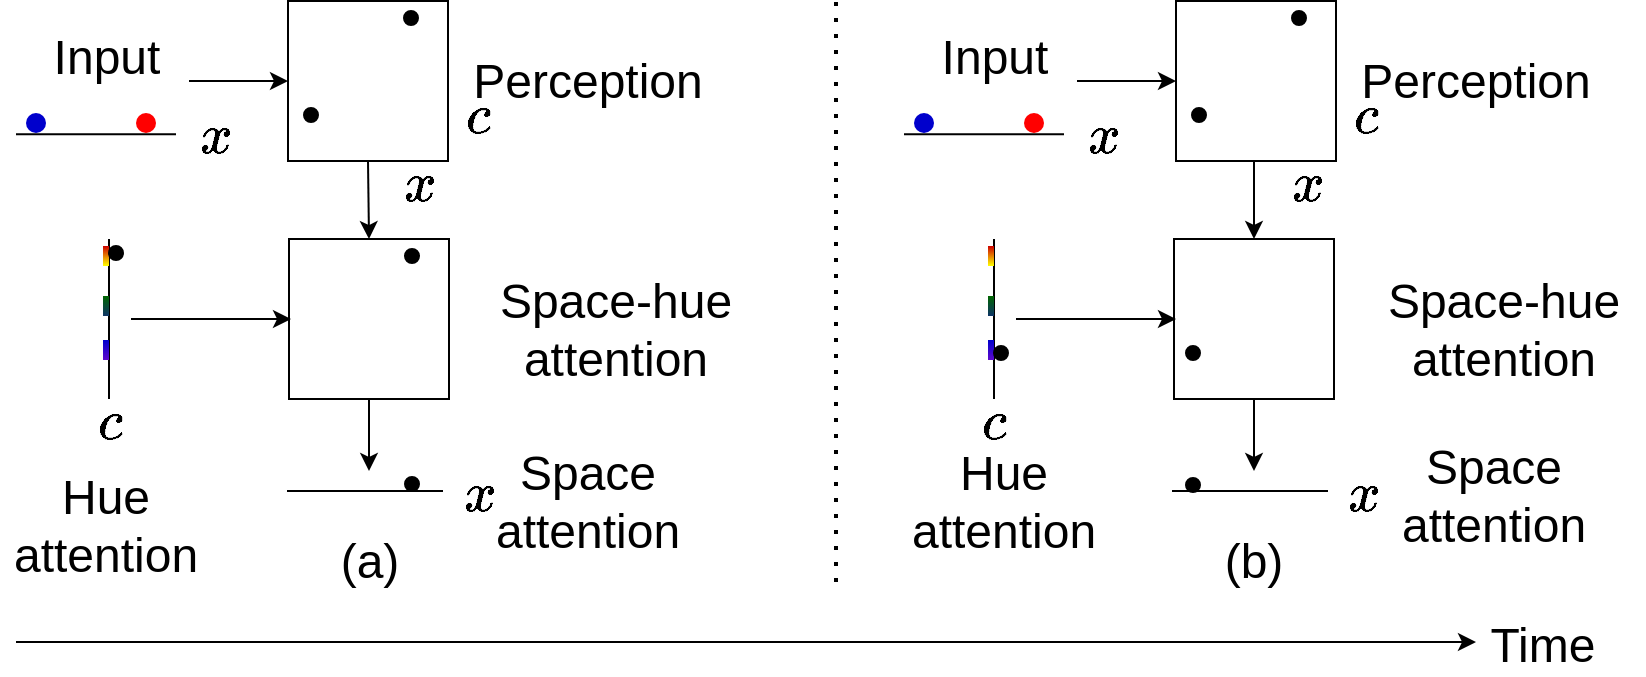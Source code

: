 <mxfile version="16.6.1" type="device"><diagram id="v_VrZD7ITycxMHBRsKKz" name="Page-1"><mxGraphModel dx="2031" dy="1091" grid="1" gridSize="10" guides="1" tooltips="1" connect="1" arrows="1" fold="1" page="1" pageScale="1" pageWidth="850" pageHeight="1100" math="1" shadow="0"><root><mxCell id="0"/><mxCell id="1" parent="0"/><mxCell id="_bo0m8H5xFxL1Oj7N9pg-73" value="" style="endArrow=none;html=1;rounded=0;entryX=0;entryY=0;entryDx=0;entryDy=0;exitX=0;exitY=1;exitDx=0;exitDy=0;startArrow=none;" parent="1" edge="1"><mxGeometry width="50" height="50" relative="1" as="geometry"><mxPoint x="56.5" y="198.5" as="sourcePoint"/><mxPoint x="56.5" y="158.5" as="targetPoint"/></mxGeometry></mxCell><mxCell id="_bo0m8H5xFxL1Oj7N9pg-74" value="" style="whiteSpace=wrap;html=1;aspect=fixed;" parent="1" vertex="1"><mxGeometry x="146.5" y="158.5" width="80" height="80" as="geometry"/></mxCell><mxCell id="_bo0m8H5xFxL1Oj7N9pg-75" value="" style="endArrow=none;html=1;rounded=0;entryX=0;entryY=0;entryDx=0;entryDy=0;exitX=0;exitY=1;exitDx=0;exitDy=0;" parent="1" edge="1"><mxGeometry width="50" height="50" relative="1" as="geometry"><mxPoint x="56.5" y="238.5" as="sourcePoint"/><mxPoint x="56.5" y="188.5" as="targetPoint"/></mxGeometry></mxCell><mxCell id="_bo0m8H5xFxL1Oj7N9pg-76" value="" style="endArrow=classic;html=1;rounded=0;exitX=1;exitY=0.5;exitDx=0;exitDy=0;entryX=0;entryY=0.5;entryDx=0;entryDy=0;" parent="1" edge="1"><mxGeometry width="50" height="50" relative="1" as="geometry"><mxPoint x="67.5" y="198.5" as="sourcePoint"/><mxPoint x="147.5" y="198.5" as="targetPoint"/></mxGeometry></mxCell><mxCell id="_bo0m8H5xFxL1Oj7N9pg-77" value="&lt;font style=&quot;font-size: 24px&quot;&gt;$$x$$&lt;/font&gt;" style="text;html=1;strokeColor=none;fillColor=none;align=center;verticalAlign=middle;whiteSpace=wrap;rounded=0;" parent="1" vertex="1"><mxGeometry x="226.5" y="274.5" width="30" height="24" as="geometry"/></mxCell><mxCell id="_bo0m8H5xFxL1Oj7N9pg-78" value="&lt;font style=&quot;font-size: 24px&quot;&gt;$$c$$&lt;/font&gt;" style="text;html=1;strokeColor=none;fillColor=none;align=center;verticalAlign=middle;whiteSpace=wrap;rounded=0;" parent="1" vertex="1"><mxGeometry x="41.5" y="238.5" width="30" height="24" as="geometry"/></mxCell><mxCell id="_bo0m8H5xFxL1Oj7N9pg-79" value="" style="rounded=0;whiteSpace=wrap;html=1;strokeColor=none;fillColor=#CC0000;gradientColor=#FFFF00;rotation=0;" parent="1" vertex="1"><mxGeometry x="53.5" y="162" width="3" height="10" as="geometry"/></mxCell><mxCell id="_bo0m8H5xFxL1Oj7N9pg-80" value="" style="rounded=0;whiteSpace=wrap;html=1;strokeColor=none;fillColor=#006600;gradientColor=#0E3466;rotation=0;" parent="1" vertex="1"><mxGeometry x="53.5" y="187" width="3" height="10" as="geometry"/></mxCell><mxCell id="_bo0m8H5xFxL1Oj7N9pg-81" value="" style="rounded=0;whiteSpace=wrap;html=1;strokeColor=none;fillColor=#0000CC;gradientColor=#5E0ACC;rotation=0;" parent="1" vertex="1"><mxGeometry x="53.5" y="209" width="3" height="10" as="geometry"/></mxCell><mxCell id="_bo0m8H5xFxL1Oj7N9pg-82" value="" style="endArrow=none;html=1;rounded=0;entryX=0;entryY=0;entryDx=0;entryDy=0;" parent="1" edge="1"><mxGeometry width="50" height="50" relative="1" as="geometry"><mxPoint x="223.5" y="284.5" as="sourcePoint"/><mxPoint x="145.5" y="284.5" as="targetPoint"/></mxGeometry></mxCell><mxCell id="_bo0m8H5xFxL1Oj7N9pg-83" value="" style="endArrow=none;html=1;rounded=0;entryX=0.5;entryY=1;entryDx=0;entryDy=0;startArrow=classic;startFill=1;endFill=0;" parent="1" target="_bo0m8H5xFxL1Oj7N9pg-74" edge="1"><mxGeometry width="50" height="50" relative="1" as="geometry"><mxPoint x="186.5" y="274.5" as="sourcePoint"/><mxPoint x="144.5" y="314.5" as="targetPoint"/></mxGeometry></mxCell><mxCell id="_bo0m8H5xFxL1Oj7N9pg-84" value="" style="ellipse;whiteSpace=wrap;html=1;aspect=fixed;fillColor=#000000;" parent="1" vertex="1"><mxGeometry x="56.5" y="162" width="7" height="7" as="geometry"/></mxCell><mxCell id="_bo0m8H5xFxL1Oj7N9pg-89" value="" style="ellipse;whiteSpace=wrap;html=1;aspect=fixed;fillColor=#000000;" parent="1" vertex="1"><mxGeometry x="204.5" y="163.5" width="7" height="7" as="geometry"/></mxCell><mxCell id="_bo0m8H5xFxL1Oj7N9pg-91" value="" style="ellipse;whiteSpace=wrap;html=1;aspect=fixed;fillColor=#000000;" parent="1" vertex="1"><mxGeometry x="204.5" y="277.5" width="7" height="7" as="geometry"/></mxCell><mxCell id="_bo0m8H5xFxL1Oj7N9pg-92" value="" style="endArrow=none;html=1;rounded=0;entryX=0;entryY=0;entryDx=0;entryDy=0;exitX=0;exitY=1;exitDx=0;exitDy=0;startArrow=none;" parent="1" edge="1"><mxGeometry width="50" height="50" relative="1" as="geometry"><mxPoint x="499" y="198.5" as="sourcePoint"/><mxPoint x="499" y="158.5" as="targetPoint"/></mxGeometry></mxCell><mxCell id="_bo0m8H5xFxL1Oj7N9pg-93" value="" style="whiteSpace=wrap;html=1;aspect=fixed;" parent="1" vertex="1"><mxGeometry x="589" y="158.5" width="80" height="80" as="geometry"/></mxCell><mxCell id="_bo0m8H5xFxL1Oj7N9pg-94" value="" style="endArrow=none;html=1;rounded=0;entryX=0;entryY=0;entryDx=0;entryDy=0;exitX=0;exitY=1;exitDx=0;exitDy=0;" parent="1" edge="1"><mxGeometry width="50" height="50" relative="1" as="geometry"><mxPoint x="499" y="238.5" as="sourcePoint"/><mxPoint x="499" y="188.5" as="targetPoint"/></mxGeometry></mxCell><mxCell id="_bo0m8H5xFxL1Oj7N9pg-95" value="" style="endArrow=classic;html=1;rounded=0;exitX=1;exitY=0.5;exitDx=0;exitDy=0;entryX=0;entryY=0.5;entryDx=0;entryDy=0;" parent="1" edge="1"><mxGeometry width="50" height="50" relative="1" as="geometry"><mxPoint x="510" y="198.5" as="sourcePoint"/><mxPoint x="590" y="198.5" as="targetPoint"/></mxGeometry></mxCell><mxCell id="_bo0m8H5xFxL1Oj7N9pg-96" value="&lt;font style=&quot;font-size: 24px&quot;&gt;$$x$$&lt;/font&gt;" style="text;html=1;strokeColor=none;fillColor=none;align=center;verticalAlign=middle;whiteSpace=wrap;rounded=0;" parent="1" vertex="1"><mxGeometry x="669" y="274.5" width="30" height="24" as="geometry"/></mxCell><mxCell id="_bo0m8H5xFxL1Oj7N9pg-97" value="&lt;font style=&quot;font-size: 24px&quot;&gt;$$c$$&lt;/font&gt;" style="text;html=1;strokeColor=none;fillColor=none;align=center;verticalAlign=middle;whiteSpace=wrap;rounded=0;" parent="1" vertex="1"><mxGeometry x="484" y="238.5" width="30" height="24" as="geometry"/></mxCell><mxCell id="_bo0m8H5xFxL1Oj7N9pg-98" value="" style="rounded=0;whiteSpace=wrap;html=1;strokeColor=none;fillColor=#CC0000;gradientColor=#FFFF00;rotation=0;" parent="1" vertex="1"><mxGeometry x="496" y="162" width="3" height="10" as="geometry"/></mxCell><mxCell id="_bo0m8H5xFxL1Oj7N9pg-99" value="" style="rounded=0;whiteSpace=wrap;html=1;strokeColor=none;fillColor=#006600;gradientColor=#0E3466;rotation=0;" parent="1" vertex="1"><mxGeometry x="496" y="187" width="3" height="10" as="geometry"/></mxCell><mxCell id="_bo0m8H5xFxL1Oj7N9pg-100" value="" style="rounded=0;whiteSpace=wrap;html=1;strokeColor=none;fillColor=#0000CC;gradientColor=#5E0ACC;rotation=0;" parent="1" vertex="1"><mxGeometry x="496" y="209" width="3" height="10" as="geometry"/></mxCell><mxCell id="_bo0m8H5xFxL1Oj7N9pg-101" value="" style="endArrow=none;html=1;rounded=0;entryX=0;entryY=0;entryDx=0;entryDy=0;" parent="1" edge="1"><mxGeometry width="50" height="50" relative="1" as="geometry"><mxPoint x="666" y="284.5" as="sourcePoint"/><mxPoint x="588" y="284.5" as="targetPoint"/></mxGeometry></mxCell><mxCell id="_bo0m8H5xFxL1Oj7N9pg-102" value="" style="endArrow=none;html=1;rounded=0;entryX=0.5;entryY=1;entryDx=0;entryDy=0;startArrow=classic;startFill=1;endFill=0;" parent="1" target="_bo0m8H5xFxL1Oj7N9pg-93" edge="1"><mxGeometry width="50" height="50" relative="1" as="geometry"><mxPoint x="629" y="274.5" as="sourcePoint"/><mxPoint x="587" y="314.5" as="targetPoint"/></mxGeometry></mxCell><mxCell id="_bo0m8H5xFxL1Oj7N9pg-103" value="" style="ellipse;whiteSpace=wrap;html=1;aspect=fixed;fillColor=#000000;" parent="1" vertex="1"><mxGeometry x="499" y="212" width="7" height="7" as="geometry"/></mxCell><mxCell id="_bo0m8H5xFxL1Oj7N9pg-104" value="" style="ellipse;whiteSpace=wrap;html=1;aspect=fixed;fillColor=#000000;" parent="1" vertex="1"><mxGeometry x="595" y="212" width="7" height="7" as="geometry"/></mxCell><mxCell id="_bo0m8H5xFxL1Oj7N9pg-105" value="" style="ellipse;whiteSpace=wrap;html=1;aspect=fixed;fillColor=#000000;" parent="1" vertex="1"><mxGeometry x="595" y="278" width="7" height="7" as="geometry"/></mxCell><mxCell id="ZLjyRxedtVQE3z_vhVYg-1" style="edgeStyle=orthogonalEdgeStyle;rounded=0;orthogonalLoop=1;jettySize=auto;html=1;exitX=0.5;exitY=1;exitDx=0;exitDy=0;entryX=0.5;entryY=0;entryDx=0;entryDy=0;" edge="1" parent="1" source="_bo0m8H5xFxL1Oj7N9pg-107" target="_bo0m8H5xFxL1Oj7N9pg-74"><mxGeometry relative="1" as="geometry"/></mxCell><mxCell id="_bo0m8H5xFxL1Oj7N9pg-107" value="" style="whiteSpace=wrap;html=1;aspect=fixed;" parent="1" vertex="1"><mxGeometry x="146" y="39.5" width="80" height="80" as="geometry"/></mxCell><mxCell id="_bo0m8H5xFxL1Oj7N9pg-110" value="" style="ellipse;whiteSpace=wrap;html=1;aspect=fixed;fillColor=#000000;" parent="1" vertex="1"><mxGeometry x="154" y="93" width="7" height="7" as="geometry"/></mxCell><mxCell id="_bo0m8H5xFxL1Oj7N9pg-111" value="" style="ellipse;whiteSpace=wrap;html=1;aspect=fixed;fillColor=#000000;" parent="1" vertex="1"><mxGeometry x="204" y="44.5" width="7" height="7" as="geometry"/></mxCell><mxCell id="_bo0m8H5xFxL1Oj7N9pg-112" value="&lt;font style=&quot;font-size: 24px&quot;&gt;$$x$$&lt;/font&gt;" style="text;html=1;strokeColor=none;fillColor=none;align=center;verticalAlign=middle;whiteSpace=wrap;rounded=0;" parent="1" vertex="1"><mxGeometry x="196.5" y="119.5" width="30" height="24" as="geometry"/></mxCell><mxCell id="_bo0m8H5xFxL1Oj7N9pg-113" value="&lt;font style=&quot;font-size: 24px&quot;&gt;$$c$$&lt;/font&gt;" style="text;html=1;strokeColor=none;fillColor=none;align=center;verticalAlign=middle;whiteSpace=wrap;rounded=0;" parent="1" vertex="1"><mxGeometry x="226" y="86" width="30" height="24" as="geometry"/></mxCell><mxCell id="_bo0m8H5xFxL1Oj7N9pg-115" value="" style="endArrow=none;html=1;rounded=0;entryX=1;entryY=1;entryDx=0;entryDy=0;" parent="1" edge="1"><mxGeometry width="50" height="50" relative="1" as="geometry"><mxPoint x="10" y="106.17" as="sourcePoint"/><mxPoint x="90" y="106.17" as="targetPoint"/></mxGeometry></mxCell><mxCell id="_bo0m8H5xFxL1Oj7N9pg-116" value="" style="ellipse;whiteSpace=wrap;html=1;aspect=fixed;fillColor=#FF0000;strokeColor=none;" parent="1" vertex="1"><mxGeometry x="70" y="95.5" width="10" height="10" as="geometry"/></mxCell><mxCell id="_bo0m8H5xFxL1Oj7N9pg-117" value="" style="ellipse;whiteSpace=wrap;html=1;aspect=fixed;fillColor=#0000CC;strokeColor=none;" parent="1" vertex="1"><mxGeometry x="15" y="95.5" width="10" height="10" as="geometry"/></mxCell><mxCell id="_bo0m8H5xFxL1Oj7N9pg-119" value="&lt;font style=&quot;font-size: 24px&quot;&gt;$$x$$&lt;/font&gt;" style="text;html=1;strokeColor=none;fillColor=none;align=center;verticalAlign=middle;whiteSpace=wrap;rounded=0;" parent="1" vertex="1"><mxGeometry x="95" y="95.5" width="30" height="24" as="geometry"/></mxCell><mxCell id="_bo0m8H5xFxL1Oj7N9pg-125" value="&lt;font style=&quot;font-size: 24px&quot;&gt;Perception&lt;/font&gt;" style="text;html=1;strokeColor=none;fillColor=none;align=center;verticalAlign=middle;whiteSpace=wrap;rounded=0;" parent="1" vertex="1"><mxGeometry x="281" y="67.5" width="30" height="24" as="geometry"/></mxCell><mxCell id="ZLjyRxedtVQE3z_vhVYg-5" style="edgeStyle=orthogonalEdgeStyle;rounded=0;orthogonalLoop=1;jettySize=auto;html=1;exitX=1;exitY=1;exitDx=0;exitDy=0;entryX=0;entryY=0.5;entryDx=0;entryDy=0;" edge="1" parent="1" source="_bo0m8H5xFxL1Oj7N9pg-127" target="_bo0m8H5xFxL1Oj7N9pg-107"><mxGeometry relative="1" as="geometry"><Array as="points"><mxPoint x="97" y="80"/><mxPoint x="121" y="80"/></Array></mxGeometry></mxCell><mxCell id="_bo0m8H5xFxL1Oj7N9pg-127" value="&lt;font style=&quot;font-size: 24px&quot;&gt;Input&lt;/font&gt;" style="text;html=1;strokeColor=none;fillColor=none;align=center;verticalAlign=middle;whiteSpace=wrap;rounded=0;" parent="1" vertex="1"><mxGeometry x="13.5" y="55.5" width="83" height="24" as="geometry"/></mxCell><mxCell id="_bo0m8H5xFxL1Oj7N9pg-130" value="&lt;font style=&quot;font-size: 24px&quot;&gt;(a)&lt;/font&gt;" style="text;html=1;strokeColor=none;fillColor=none;align=center;verticalAlign=middle;whiteSpace=wrap;rounded=0;" parent="1" vertex="1"><mxGeometry x="171.5" y="307.5" width="30" height="24" as="geometry"/></mxCell><mxCell id="_bo0m8H5xFxL1Oj7N9pg-131" value="&lt;font style=&quot;font-size: 24px&quot;&gt;(b)&lt;/font&gt;" style="text;html=1;strokeColor=none;fillColor=none;align=center;verticalAlign=middle;whiteSpace=wrap;rounded=0;" parent="1" vertex="1"><mxGeometry x="614" y="307.5" width="30" height="24" as="geometry"/></mxCell><mxCell id="WR7pK9NtMJ1B29Aa9Hk0-1" value="&lt;font style=&quot;font-size: 24px&quot;&gt;Hue attention&lt;br&gt;&lt;/font&gt;" style="text;html=1;strokeColor=none;fillColor=none;align=center;verticalAlign=middle;whiteSpace=wrap;rounded=0;" parent="1" vertex="1"><mxGeometry x="40" y="290" width="30" height="24" as="geometry"/></mxCell><mxCell id="WR7pK9NtMJ1B29Aa9Hk0-2" value="&lt;font style=&quot;font-size: 24px&quot;&gt;Space-hue attention&lt;br&gt;&lt;/font&gt;" style="text;html=1;strokeColor=none;fillColor=none;align=center;verticalAlign=middle;whiteSpace=wrap;rounded=0;" parent="1" vertex="1"><mxGeometry x="240" y="191.5" width="140" height="24" as="geometry"/></mxCell><mxCell id="WR7pK9NtMJ1B29Aa9Hk0-3" value="&lt;font style=&quot;font-size: 24px&quot;&gt;Hue attention&lt;br&gt;&lt;/font&gt;" style="text;html=1;strokeColor=none;fillColor=none;align=center;verticalAlign=middle;whiteSpace=wrap;rounded=0;" parent="1" vertex="1"><mxGeometry x="489" y="278" width="30" height="24" as="geometry"/></mxCell><mxCell id="WR7pK9NtMJ1B29Aa9Hk0-4" value="&lt;font style=&quot;font-size: 24px&quot;&gt;Space-hue attention&lt;br&gt;&lt;/font&gt;" style="text;html=1;strokeColor=none;fillColor=none;align=center;verticalAlign=middle;whiteSpace=wrap;rounded=0;" parent="1" vertex="1"><mxGeometry x="684" y="191.5" width="140" height="24" as="geometry"/></mxCell><mxCell id="WR7pK9NtMJ1B29Aa9Hk0-5" value="&lt;font style=&quot;font-size: 24px&quot;&gt;Space attention&lt;br&gt;&lt;/font&gt;" style="text;html=1;strokeColor=none;fillColor=none;align=center;verticalAlign=middle;whiteSpace=wrap;rounded=0;" parent="1" vertex="1"><mxGeometry x="281" y="278" width="30" height="24" as="geometry"/></mxCell><mxCell id="WR7pK9NtMJ1B29Aa9Hk0-6" value="&lt;font style=&quot;font-size: 24px&quot;&gt;Space attention&lt;br&gt;&lt;/font&gt;" style="text;html=1;strokeColor=none;fillColor=none;align=center;verticalAlign=middle;whiteSpace=wrap;rounded=0;" parent="1" vertex="1"><mxGeometry x="734" y="274.5" width="30" height="24" as="geometry"/></mxCell><mxCell id="ZLjyRxedtVQE3z_vhVYg-18" style="edgeStyle=orthogonalEdgeStyle;rounded=0;orthogonalLoop=1;jettySize=auto;html=1;exitX=0.5;exitY=1;exitDx=0;exitDy=0;entryX=0.5;entryY=0;entryDx=0;entryDy=0;" edge="1" parent="1" source="ZLjyRxedtVQE3z_vhVYg-6" target="_bo0m8H5xFxL1Oj7N9pg-93"><mxGeometry relative="1" as="geometry"/></mxCell><mxCell id="ZLjyRxedtVQE3z_vhVYg-6" value="" style="whiteSpace=wrap;html=1;aspect=fixed;" vertex="1" parent="1"><mxGeometry x="590" y="39.5" width="80" height="80" as="geometry"/></mxCell><mxCell id="ZLjyRxedtVQE3z_vhVYg-7" value="" style="ellipse;whiteSpace=wrap;html=1;aspect=fixed;fillColor=#000000;" vertex="1" parent="1"><mxGeometry x="598" y="93" width="7" height="7" as="geometry"/></mxCell><mxCell id="ZLjyRxedtVQE3z_vhVYg-8" value="" style="ellipse;whiteSpace=wrap;html=1;aspect=fixed;fillColor=#000000;" vertex="1" parent="1"><mxGeometry x="648" y="44.5" width="7" height="7" as="geometry"/></mxCell><mxCell id="ZLjyRxedtVQE3z_vhVYg-9" value="&lt;font style=&quot;font-size: 24px&quot;&gt;$$x$$&lt;/font&gt;" style="text;html=1;strokeColor=none;fillColor=none;align=center;verticalAlign=middle;whiteSpace=wrap;rounded=0;" vertex="1" parent="1"><mxGeometry x="640.5" y="119.5" width="30" height="24" as="geometry"/></mxCell><mxCell id="ZLjyRxedtVQE3z_vhVYg-10" value="&lt;font style=&quot;font-size: 24px&quot;&gt;$$c$$&lt;/font&gt;" style="text;html=1;strokeColor=none;fillColor=none;align=center;verticalAlign=middle;whiteSpace=wrap;rounded=0;" vertex="1" parent="1"><mxGeometry x="670" y="86" width="30" height="24" as="geometry"/></mxCell><mxCell id="ZLjyRxedtVQE3z_vhVYg-11" value="" style="endArrow=none;html=1;rounded=0;entryX=1;entryY=1;entryDx=0;entryDy=0;" edge="1" parent="1"><mxGeometry width="50" height="50" relative="1" as="geometry"><mxPoint x="454" y="106.17" as="sourcePoint"/><mxPoint x="534" y="106.17" as="targetPoint"/></mxGeometry></mxCell><mxCell id="ZLjyRxedtVQE3z_vhVYg-12" value="" style="ellipse;whiteSpace=wrap;html=1;aspect=fixed;fillColor=#FF0000;strokeColor=none;" vertex="1" parent="1"><mxGeometry x="514" y="95.5" width="10" height="10" as="geometry"/></mxCell><mxCell id="ZLjyRxedtVQE3z_vhVYg-13" value="" style="ellipse;whiteSpace=wrap;html=1;aspect=fixed;fillColor=#0000CC;strokeColor=none;" vertex="1" parent="1"><mxGeometry x="459" y="95.5" width="10" height="10" as="geometry"/></mxCell><mxCell id="ZLjyRxedtVQE3z_vhVYg-14" value="&lt;font style=&quot;font-size: 24px&quot;&gt;$$x$$&lt;/font&gt;" style="text;html=1;strokeColor=none;fillColor=none;align=center;verticalAlign=middle;whiteSpace=wrap;rounded=0;" vertex="1" parent="1"><mxGeometry x="539" y="95.5" width="30" height="24" as="geometry"/></mxCell><mxCell id="ZLjyRxedtVQE3z_vhVYg-15" value="&lt;font style=&quot;font-size: 24px&quot;&gt;Perception&lt;/font&gt;" style="text;html=1;strokeColor=none;fillColor=none;align=center;verticalAlign=middle;whiteSpace=wrap;rounded=0;" vertex="1" parent="1"><mxGeometry x="725" y="67.5" width="30" height="24" as="geometry"/></mxCell><mxCell id="ZLjyRxedtVQE3z_vhVYg-16" style="edgeStyle=orthogonalEdgeStyle;rounded=0;orthogonalLoop=1;jettySize=auto;html=1;exitX=1;exitY=1;exitDx=0;exitDy=0;entryX=0;entryY=0.5;entryDx=0;entryDy=0;" edge="1" parent="1" source="ZLjyRxedtVQE3z_vhVYg-17" target="ZLjyRxedtVQE3z_vhVYg-6"><mxGeometry relative="1" as="geometry"><Array as="points"><mxPoint x="541" y="80"/><mxPoint x="565" y="80"/></Array></mxGeometry></mxCell><mxCell id="ZLjyRxedtVQE3z_vhVYg-17" value="&lt;font style=&quot;font-size: 24px&quot;&gt;Input&lt;/font&gt;" style="text;html=1;strokeColor=none;fillColor=none;align=center;verticalAlign=middle;whiteSpace=wrap;rounded=0;" vertex="1" parent="1"><mxGeometry x="457.5" y="55.5" width="83" height="24" as="geometry"/></mxCell><mxCell id="ZLjyRxedtVQE3z_vhVYg-19" value="" style="endArrow=classic;html=1;rounded=0;" edge="1" parent="1"><mxGeometry width="50" height="50" relative="1" as="geometry"><mxPoint x="10" y="360" as="sourcePoint"/><mxPoint x="740" y="360" as="targetPoint"/></mxGeometry></mxCell><mxCell id="ZLjyRxedtVQE3z_vhVYg-20" value="&lt;font style=&quot;font-size: 24px&quot;&gt;Time&lt;/font&gt;" style="text;html=1;strokeColor=none;fillColor=none;align=center;verticalAlign=middle;whiteSpace=wrap;rounded=0;" vertex="1" parent="1"><mxGeometry x="732" y="350" width="83" height="24" as="geometry"/></mxCell><mxCell id="ZLjyRxedtVQE3z_vhVYg-21" value="" style="endArrow=none;dashed=1;html=1;dashPattern=1 3;strokeWidth=2;rounded=0;" edge="1" parent="1"><mxGeometry width="50" height="50" relative="1" as="geometry"><mxPoint x="420" y="330" as="sourcePoint"/><mxPoint x="420" y="40" as="targetPoint"/></mxGeometry></mxCell></root></mxGraphModel></diagram></mxfile>